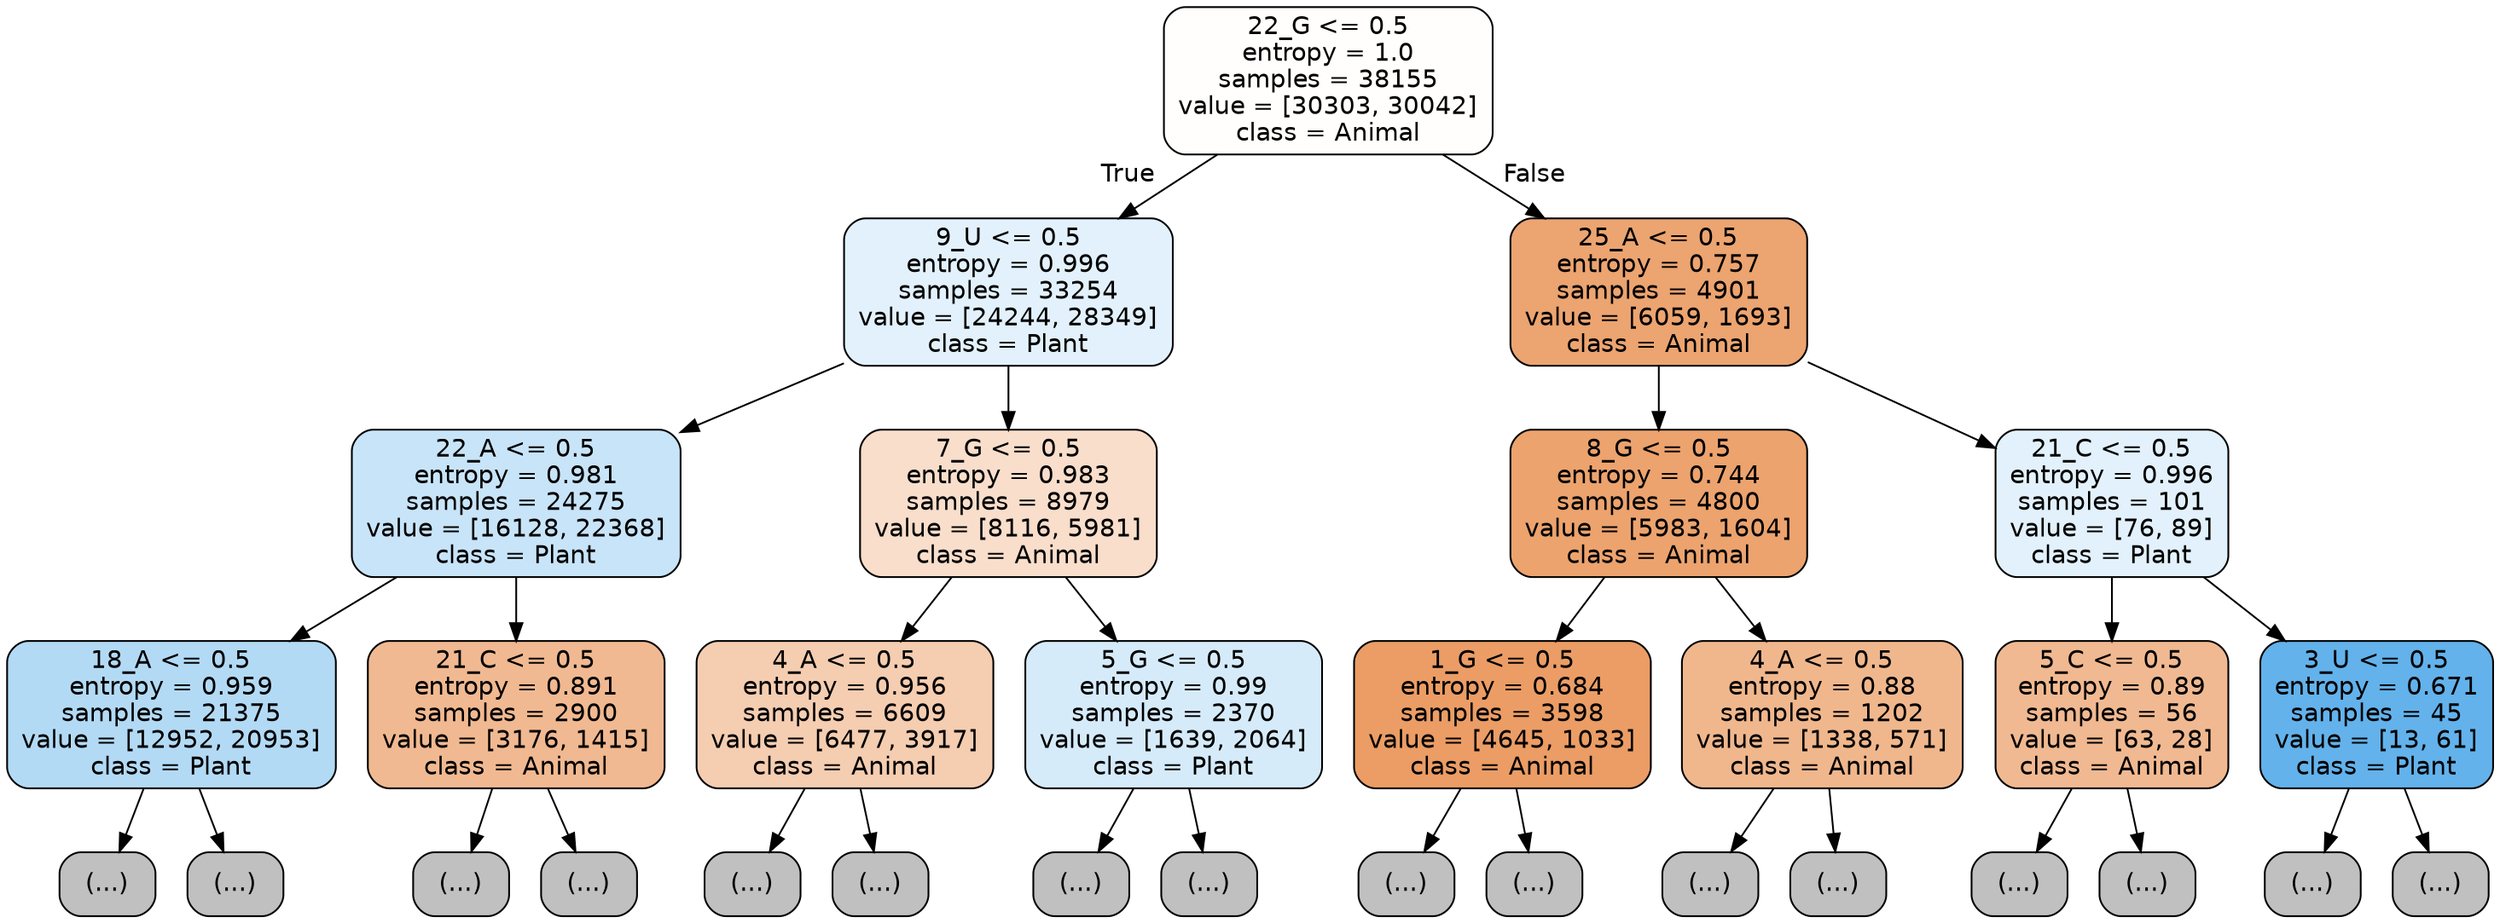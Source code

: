 digraph Tree {
node [shape=box, style="filled, rounded", color="black", fontname="helvetica"] ;
edge [fontname="helvetica"] ;
0 [label="22_G <= 0.5\nentropy = 1.0\nsamples = 38155\nvalue = [30303, 30042]\nclass = Animal", fillcolor="#fffefd"] ;
1 [label="9_U <= 0.5\nentropy = 0.996\nsamples = 33254\nvalue = [24244, 28349]\nclass = Plant", fillcolor="#e2f1fb"] ;
0 -> 1 [labeldistance=2.5, labelangle=45, headlabel="True"] ;
2 [label="22_A <= 0.5\nentropy = 0.981\nsamples = 24275\nvalue = [16128, 22368]\nclass = Plant", fillcolor="#c8e4f8"] ;
1 -> 2 ;
3 [label="18_A <= 0.5\nentropy = 0.959\nsamples = 21375\nvalue = [12952, 20953]\nclass = Plant", fillcolor="#b3daf5"] ;
2 -> 3 ;
4 [label="(...)", fillcolor="#C0C0C0"] ;
3 -> 4 ;
7215 [label="(...)", fillcolor="#C0C0C0"] ;
3 -> 7215 ;
9368 [label="21_C <= 0.5\nentropy = 0.891\nsamples = 2900\nvalue = [3176, 1415]\nclass = Animal", fillcolor="#f1b991"] ;
2 -> 9368 ;
9369 [label="(...)", fillcolor="#C0C0C0"] ;
9368 -> 9369 ;
10390 [label="(...)", fillcolor="#C0C0C0"] ;
9368 -> 10390 ;
10757 [label="7_G <= 0.5\nentropy = 0.983\nsamples = 8979\nvalue = [8116, 5981]\nclass = Animal", fillcolor="#f8decb"] ;
1 -> 10757 ;
10758 [label="4_A <= 0.5\nentropy = 0.956\nsamples = 6609\nvalue = [6477, 3917]\nclass = Animal", fillcolor="#f5cdb1"] ;
10757 -> 10758 ;
10759 [label="(...)", fillcolor="#C0C0C0"] ;
10758 -> 10759 ;
13168 [label="(...)", fillcolor="#C0C0C0"] ;
10758 -> 13168 ;
13827 [label="5_G <= 0.5\nentropy = 0.99\nsamples = 2370\nvalue = [1639, 2064]\nclass = Plant", fillcolor="#d6ebfa"] ;
10757 -> 13827 ;
13828 [label="(...)", fillcolor="#C0C0C0"] ;
13827 -> 13828 ;
14633 [label="(...)", fillcolor="#C0C0C0"] ;
13827 -> 14633 ;
14894 [label="25_A <= 0.5\nentropy = 0.757\nsamples = 4901\nvalue = [6059, 1693]\nclass = Animal", fillcolor="#eca470"] ;
0 -> 14894 [labeldistance=2.5, labelangle=-45, headlabel="False"] ;
14895 [label="8_G <= 0.5\nentropy = 0.744\nsamples = 4800\nvalue = [5983, 1604]\nclass = Animal", fillcolor="#eca36e"] ;
14894 -> 14895 ;
14896 [label="1_G <= 0.5\nentropy = 0.684\nsamples = 3598\nvalue = [4645, 1033]\nclass = Animal", fillcolor="#eb9d65"] ;
14895 -> 14896 ;
14897 [label="(...)", fillcolor="#C0C0C0"] ;
14896 -> 14897 ;
16036 [label="(...)", fillcolor="#C0C0C0"] ;
14896 -> 16036 ;
16233 [label="4_A <= 0.5\nentropy = 0.88\nsamples = 1202\nvalue = [1338, 571]\nclass = Animal", fillcolor="#f0b78d"] ;
14895 -> 16233 ;
16234 [label="(...)", fillcolor="#C0C0C0"] ;
16233 -> 16234 ;
16675 [label="(...)", fillcolor="#C0C0C0"] ;
16233 -> 16675 ;
16798 [label="21_C <= 0.5\nentropy = 0.996\nsamples = 101\nvalue = [76, 89]\nclass = Plant", fillcolor="#e2f1fb"] ;
14894 -> 16798 ;
16799 [label="5_C <= 0.5\nentropy = 0.89\nsamples = 56\nvalue = [63, 28]\nclass = Animal", fillcolor="#f1b991"] ;
16798 -> 16799 ;
16800 [label="(...)", fillcolor="#C0C0C0"] ;
16799 -> 16800 ;
16805 [label="(...)", fillcolor="#C0C0C0"] ;
16799 -> 16805 ;
16820 [label="3_U <= 0.5\nentropy = 0.671\nsamples = 45\nvalue = [13, 61]\nclass = Plant", fillcolor="#63b2eb"] ;
16798 -> 16820 ;
16821 [label="(...)", fillcolor="#C0C0C0"] ;
16820 -> 16821 ;
16832 [label="(...)", fillcolor="#C0C0C0"] ;
16820 -> 16832 ;
}